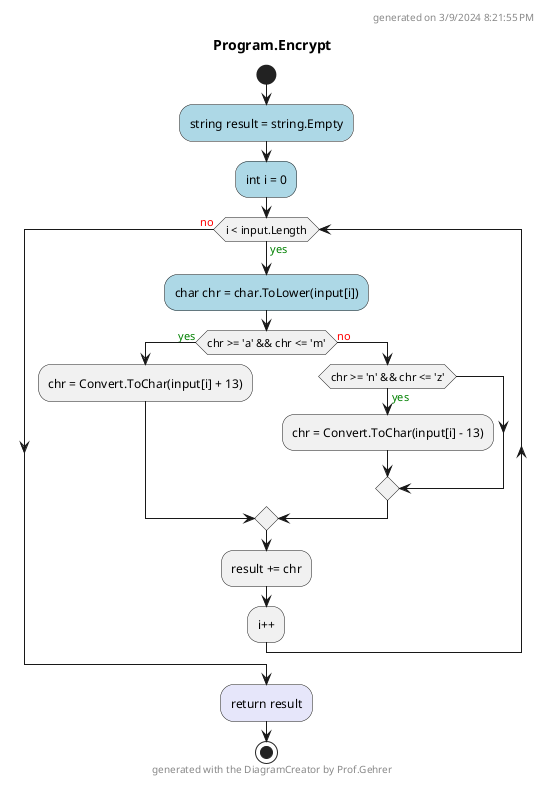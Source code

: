 @startuml Program.Encrypt
header
generated on 3/9/2024 8:21:55 PM
end header
title Program.Encrypt
start
#LightBlue:string result = string.Empty;
#LightBlue:int i = 0;
while (i < input.Length) is (<color:green>yes)
    #LightBlue:char chr = char.ToLower(input[i]);
    if (chr >= 'a' && chr <= 'm') then (<color:green>yes)
        :chr = Convert.ToChar(input[i] + 13);
      else (<color:red>no)
        if (chr >= 'n' && chr <= 'z') then (<color:green>yes)
            :chr = Convert.ToChar(input[i] - 13);
        endif
    endif
    :result += chr;
:i++;
endwhile (<color:red>no)
#Lavender:return result;
footer
generated with the DiagramCreator by Prof.Gehrer
end footer
stop
@enduml
